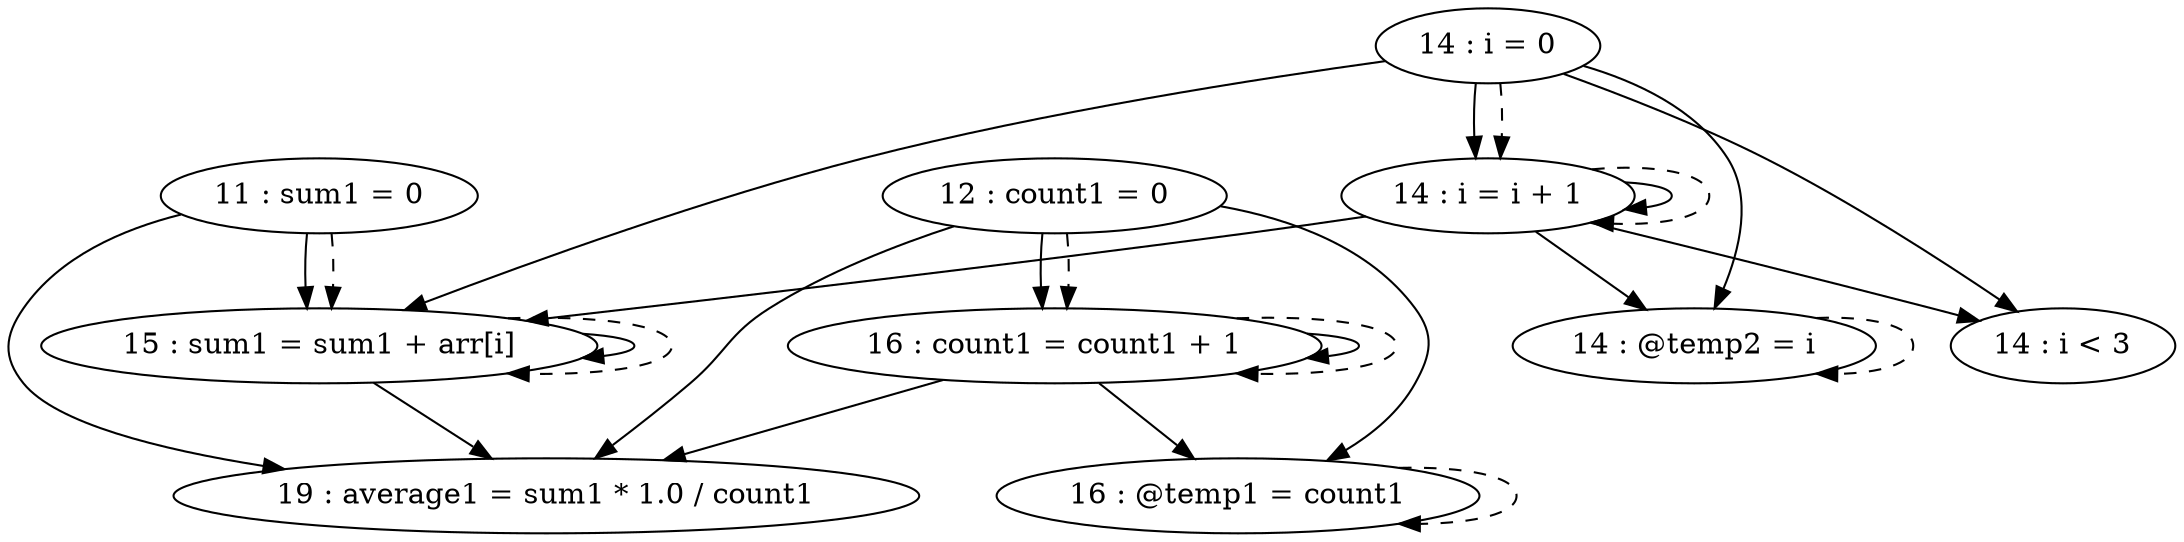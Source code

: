 digraph G {
"11 : sum1 = 0"
"11 : sum1 = 0" -> "15 : sum1 = sum1 + arr[i]"
"11 : sum1 = 0" -> "19 : average1 = sum1 * 1.0 / count1"
"11 : sum1 = 0" -> "15 : sum1 = sum1 + arr[i]" [style=dashed]
"12 : count1 = 0"
"12 : count1 = 0" -> "16 : @temp1 = count1"
"12 : count1 = 0" -> "16 : count1 = count1 + 1"
"12 : count1 = 0" -> "19 : average1 = sum1 * 1.0 / count1"
"12 : count1 = 0" -> "16 : count1 = count1 + 1" [style=dashed]
"14 : i = 0"
"14 : i = 0" -> "15 : sum1 = sum1 + arr[i]"
"14 : i = 0" -> "14 : i = i + 1"
"14 : i = 0" -> "14 : @temp2 = i"
"14 : i = 0" -> "14 : i < 3"
"14 : i = 0" -> "14 : i = i + 1" [style=dashed]
"14 : i < 3"
"15 : sum1 = sum1 + arr[i]"
"15 : sum1 = sum1 + arr[i]" -> "15 : sum1 = sum1 + arr[i]"
"15 : sum1 = sum1 + arr[i]" -> "19 : average1 = sum1 * 1.0 / count1"
"15 : sum1 = sum1 + arr[i]" -> "15 : sum1 = sum1 + arr[i]" [style=dashed]
"16 : @temp1 = count1"
"16 : @temp1 = count1" -> "16 : @temp1 = count1" [style=dashed]
"16 : count1 = count1 + 1"
"16 : count1 = count1 + 1" -> "16 : @temp1 = count1"
"16 : count1 = count1 + 1" -> "16 : count1 = count1 + 1"
"16 : count1 = count1 + 1" -> "19 : average1 = sum1 * 1.0 / count1"
"16 : count1 = count1 + 1" -> "16 : count1 = count1 + 1" [style=dashed]
"14 : @temp2 = i"
"14 : @temp2 = i" -> "14 : @temp2 = i" [style=dashed]
"14 : i = i + 1"
"14 : i = i + 1" -> "15 : sum1 = sum1 + arr[i]"
"14 : i = i + 1" -> "14 : i = i + 1"
"14 : i = i + 1" -> "14 : @temp2 = i"
"14 : i = i + 1" -> "14 : i < 3"
"14 : i = i + 1" -> "14 : i = i + 1" [style=dashed]
"19 : average1 = sum1 * 1.0 / count1"
}